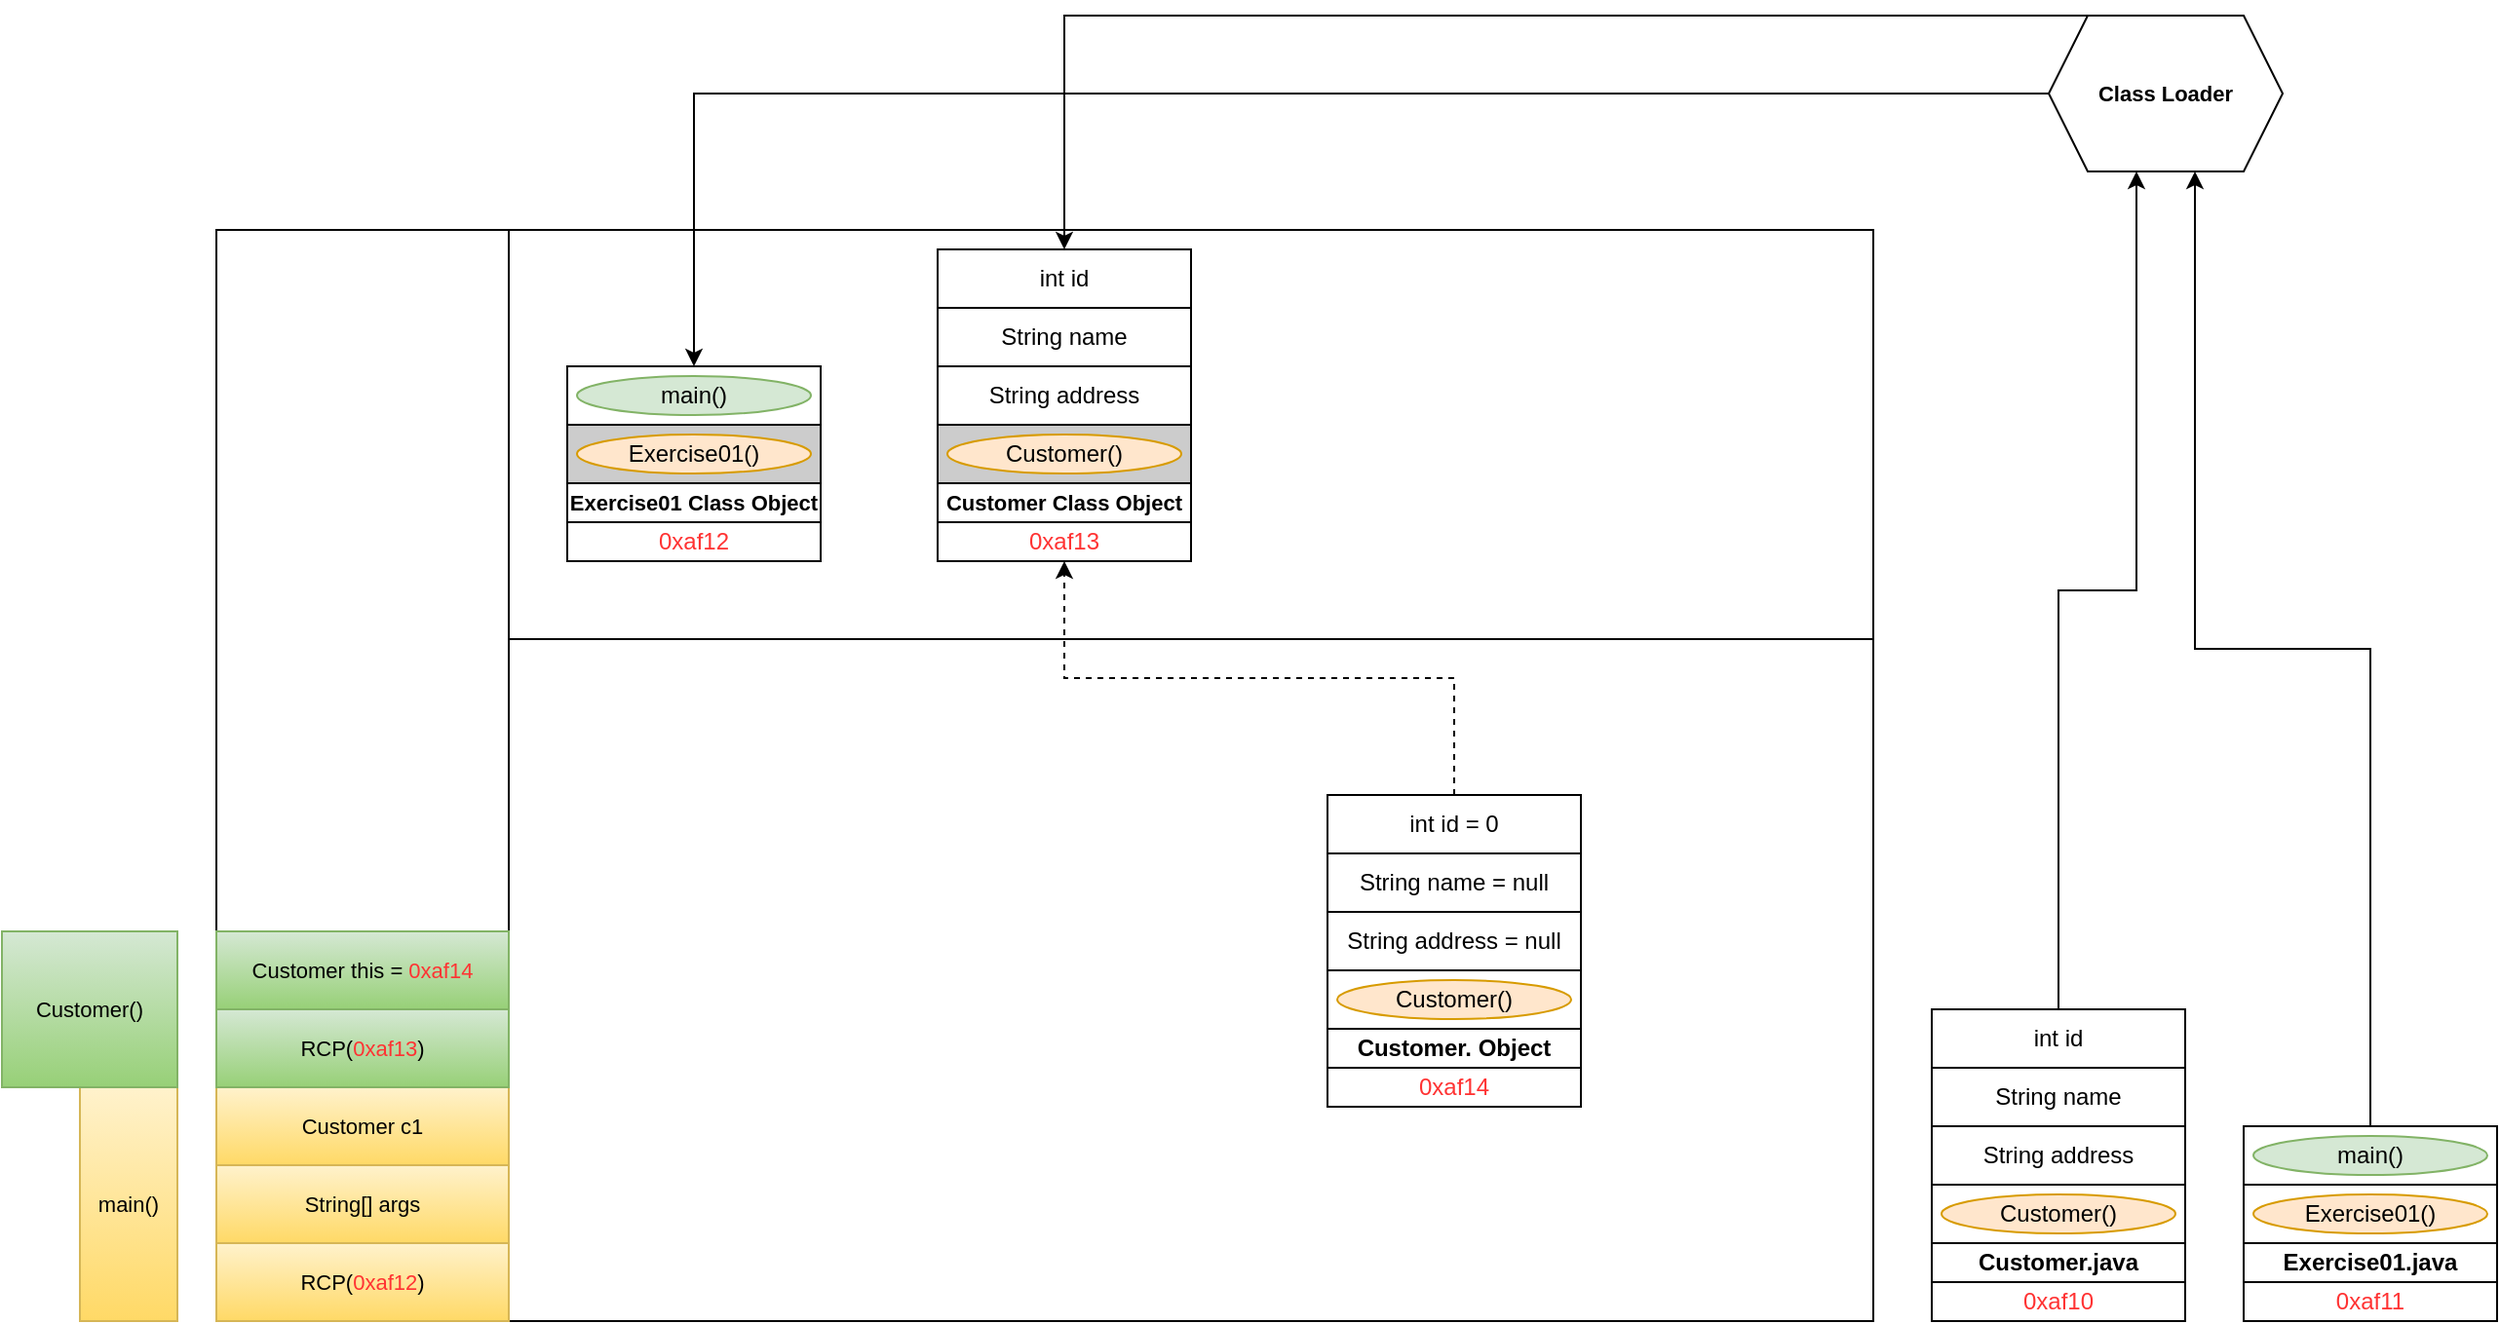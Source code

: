 <mxfile version="20.8.16" type="device" pages="2"><diagram name="Phase-01" id="j7x5jaWJExYuLUyxtz2t"><mxGraphModel dx="1434" dy="1876" grid="1" gridSize="10" guides="1" tooltips="1" connect="1" arrows="1" fold="1" page="1" pageScale="1" pageWidth="827" pageHeight="1169" math="0" shadow="0"><root><mxCell id="0"/><mxCell id="1" parent="0"/><mxCell id="yqaRSXAak4he6sduue83-60" style="edgeStyle=orthogonalEdgeStyle;rounded=0;orthogonalLoop=1;jettySize=auto;html=1;entryX=0.375;entryY=1;entryDx=0;entryDy=0;strokeColor=#000000;fontSize=11;fontColor=#FF3333;" edge="1" parent="1" source="yqaRSXAak4he6sduue83-1" target="yqaRSXAak4he6sduue83-58"><mxGeometry relative="1" as="geometry"/></mxCell><mxCell id="yqaRSXAak4he6sduue83-1" value="int id" style="rounded=0;whiteSpace=wrap;html=1;" vertex="1" parent="1"><mxGeometry x="1510" y="340" width="130" height="30" as="geometry"/></mxCell><mxCell id="yqaRSXAak4he6sduue83-2" value="String name" style="rounded=0;whiteSpace=wrap;html=1;" vertex="1" parent="1"><mxGeometry x="1510" y="370" width="130" height="30" as="geometry"/></mxCell><mxCell id="yqaRSXAak4he6sduue83-3" value="String address" style="rounded=0;whiteSpace=wrap;html=1;" vertex="1" parent="1"><mxGeometry x="1510" y="400" width="130" height="30" as="geometry"/></mxCell><mxCell id="yqaRSXAak4he6sduue83-4" value="" style="rounded=0;whiteSpace=wrap;html=1;" vertex="1" parent="1"><mxGeometry x="1510" y="430" width="130" height="30" as="geometry"/></mxCell><mxCell id="yqaRSXAak4he6sduue83-5" value="&lt;b&gt;Customer.java&lt;/b&gt;" style="rounded=0;whiteSpace=wrap;html=1;" vertex="1" parent="1"><mxGeometry x="1510" y="460" width="130" height="20" as="geometry"/></mxCell><mxCell id="yqaRSXAak4he6sduue83-6" value="&lt;font color=&quot;#ff3333&quot;&gt;0xaf10&lt;/font&gt;" style="rounded=0;whiteSpace=wrap;html=1;" vertex="1" parent="1"><mxGeometry x="1510" y="480" width="130" height="20" as="geometry"/></mxCell><mxCell id="yqaRSXAak4he6sduue83-7" value="&lt;font color=&quot;#000000&quot;&gt;Customer()&lt;/font&gt;" style="ellipse;whiteSpace=wrap;html=1;fillColor=#ffe6cc;strokeColor=#d79b00;" vertex="1" parent="1"><mxGeometry x="1515" y="435" width="120" height="20" as="geometry"/></mxCell><mxCell id="yqaRSXAak4he6sduue83-59" style="edgeStyle=orthogonalEdgeStyle;rounded=0;orthogonalLoop=1;jettySize=auto;html=1;entryX=0.625;entryY=1;entryDx=0;entryDy=0;strokeColor=#000000;fontSize=11;fontColor=#FF3333;" edge="1" parent="1" source="yqaRSXAak4he6sduue83-8" target="yqaRSXAak4he6sduue83-58"><mxGeometry relative="1" as="geometry"/></mxCell><mxCell id="yqaRSXAak4he6sduue83-8" value="" style="rounded=0;whiteSpace=wrap;html=1;fontColor=#000000;" vertex="1" parent="1"><mxGeometry x="1670" y="400" width="130" height="30" as="geometry"/></mxCell><mxCell id="yqaRSXAak4he6sduue83-9" value="" style="rounded=0;whiteSpace=wrap;html=1;fontColor=#000000;" vertex="1" parent="1"><mxGeometry x="1670" y="430" width="130" height="30" as="geometry"/></mxCell><mxCell id="yqaRSXAak4he6sduue83-10" value="&lt;b&gt;Exercise01.java&lt;/b&gt;" style="rounded=0;whiteSpace=wrap;html=1;fontColor=#000000;" vertex="1" parent="1"><mxGeometry x="1670" y="460" width="130" height="20" as="geometry"/></mxCell><mxCell id="yqaRSXAak4he6sduue83-11" value="&lt;font color=&quot;#ff3333&quot;&gt;0xaf11&lt;/font&gt;" style="rounded=0;whiteSpace=wrap;html=1;fontColor=#000000;" vertex="1" parent="1"><mxGeometry x="1670" y="480" width="130" height="20" as="geometry"/></mxCell><mxCell id="yqaRSXAak4he6sduue83-12" value="&lt;font color=&quot;#000000&quot;&gt;main()&lt;/font&gt;" style="ellipse;whiteSpace=wrap;html=1;fillColor=#d5e8d4;strokeColor=#82b366;" vertex="1" parent="1"><mxGeometry x="1675" y="405" width="120" height="20" as="geometry"/></mxCell><mxCell id="yqaRSXAak4he6sduue83-13" value="&lt;font color=&quot;#000000&quot;&gt;Exercise01()&lt;/font&gt;" style="ellipse;whiteSpace=wrap;html=1;fillColor=#ffe6cc;strokeColor=#d79b00;" vertex="1" parent="1"><mxGeometry x="1675" y="435" width="120" height="20" as="geometry"/></mxCell><mxCell id="yqaRSXAak4he6sduue83-14" value="" style="rounded=0;whiteSpace=wrap;html=1;fontColor=#FF3333;" vertex="1" parent="1"><mxGeometry x="630" y="-60" width="850" height="560" as="geometry"/></mxCell><mxCell id="yqaRSXAak4he6sduue83-16" value="" style="rounded=0;whiteSpace=wrap;html=1;fontColor=#FF3333;" vertex="1" parent="1"><mxGeometry x="630" y="-60" width="150" height="560" as="geometry"/></mxCell><mxCell id="yqaRSXAak4he6sduue83-17" value="" style="rounded=0;whiteSpace=wrap;html=1;fontColor=#FF3333;" vertex="1" parent="1"><mxGeometry x="780" y="-60" width="700" height="210" as="geometry"/></mxCell><mxCell id="yqaRSXAak4he6sduue83-30" value="" style="rounded=0;whiteSpace=wrap;html=1;fontColor=#000000;" vertex="1" parent="1"><mxGeometry x="810" y="10" width="130" height="30" as="geometry"/></mxCell><mxCell id="yqaRSXAak4he6sduue83-31" value="" style="rounded=0;whiteSpace=wrap;html=1;fontColor=#000000;fillColor=#CCCCCC;" vertex="1" parent="1"><mxGeometry x="810" y="40" width="130" height="30" as="geometry"/></mxCell><mxCell id="yqaRSXAak4he6sduue83-32" value="&lt;b&gt;&lt;font style=&quot;font-size: 11px;&quot;&gt;Exercise01 Class Object&lt;/font&gt;&lt;/b&gt;" style="rounded=0;whiteSpace=wrap;html=1;fontColor=#000000;" vertex="1" parent="1"><mxGeometry x="810" y="70" width="130" height="20" as="geometry"/></mxCell><mxCell id="yqaRSXAak4he6sduue83-33" value="&lt;font color=&quot;#ff3333&quot;&gt;0xaf12&lt;/font&gt;" style="rounded=0;whiteSpace=wrap;html=1;fontColor=#000000;" vertex="1" parent="1"><mxGeometry x="810" y="90" width="130" height="20" as="geometry"/></mxCell><mxCell id="yqaRSXAak4he6sduue83-34" value="&lt;font color=&quot;#000000&quot;&gt;main()&lt;/font&gt;" style="ellipse;whiteSpace=wrap;html=1;fillColor=#d5e8d4;strokeColor=#82b366;" vertex="1" parent="1"><mxGeometry x="815" y="15" width="120" height="20" as="geometry"/></mxCell><mxCell id="yqaRSXAak4he6sduue83-35" value="&lt;font color=&quot;#000000&quot;&gt;Exercise01()&lt;/font&gt;" style="ellipse;whiteSpace=wrap;html=1;fillColor=#ffe6cc;strokeColor=#d79b00;" vertex="1" parent="1"><mxGeometry x="815" y="45" width="120" height="20" as="geometry"/></mxCell><mxCell id="yqaRSXAak4he6sduue83-36" value="&lt;font color=&quot;#000000&quot;&gt;RCP(&lt;/font&gt;&lt;font color=&quot;#ff3333&quot;&gt;0xaf12&lt;/font&gt;&lt;font color=&quot;#000000&quot;&gt;)&lt;/font&gt;" style="rounded=0;whiteSpace=wrap;html=1;fontSize=11;fillColor=#fff2cc;gradientColor=#ffd966;strokeColor=#d6b656;" vertex="1" parent="1"><mxGeometry x="630" y="460" width="150" height="40" as="geometry"/></mxCell><mxCell id="yqaRSXAak4he6sduue83-37" value="&lt;font color=&quot;#000000&quot;&gt;String[] args&lt;/font&gt;" style="rounded=0;whiteSpace=wrap;html=1;fontSize=11;fillColor=#fff2cc;gradientColor=#ffd966;strokeColor=#d6b656;" vertex="1" parent="1"><mxGeometry x="630" y="420" width="150" height="40" as="geometry"/></mxCell><mxCell id="yqaRSXAak4he6sduue83-38" value="&lt;font color=&quot;#000000&quot;&gt;Customer c1&lt;/font&gt;" style="rounded=0;whiteSpace=wrap;html=1;fontSize=11;fillColor=#fff2cc;gradientColor=#ffd966;strokeColor=#d6b656;" vertex="1" parent="1"><mxGeometry x="630" y="380" width="150" height="40" as="geometry"/></mxCell><mxCell id="yqaRSXAak4he6sduue83-39" value="int id" style="rounded=0;whiteSpace=wrap;html=1;" vertex="1" parent="1"><mxGeometry x="1000" y="-50" width="130" height="30" as="geometry"/></mxCell><mxCell id="yqaRSXAak4he6sduue83-40" value="String name" style="rounded=0;whiteSpace=wrap;html=1;" vertex="1" parent="1"><mxGeometry x="1000" y="-20" width="130" height="30" as="geometry"/></mxCell><mxCell id="yqaRSXAak4he6sduue83-41" value="String address" style="rounded=0;whiteSpace=wrap;html=1;" vertex="1" parent="1"><mxGeometry x="1000" y="10" width="130" height="30" as="geometry"/></mxCell><mxCell id="yqaRSXAak4he6sduue83-42" value="" style="rounded=0;whiteSpace=wrap;html=1;fillColor=#CCCCCC;" vertex="1" parent="1"><mxGeometry x="1000" y="40" width="130" height="30" as="geometry"/></mxCell><mxCell id="yqaRSXAak4he6sduue83-43" value="&lt;b&gt;&lt;font style=&quot;font-size: 11px;&quot;&gt;Customer Class Object&lt;/font&gt;&lt;/b&gt;" style="rounded=0;whiteSpace=wrap;html=1;" vertex="1" parent="1"><mxGeometry x="1000" y="70" width="130" height="20" as="geometry"/></mxCell><mxCell id="yqaRSXAak4he6sduue83-44" value="&lt;font color=&quot;#ff3333&quot;&gt;0xaf13&lt;/font&gt;" style="rounded=0;whiteSpace=wrap;html=1;" vertex="1" parent="1"><mxGeometry x="1000" y="90" width="130" height="20" as="geometry"/></mxCell><mxCell id="yqaRSXAak4he6sduue83-45" value="&lt;font color=&quot;#000000&quot;&gt;Customer()&lt;/font&gt;" style="ellipse;whiteSpace=wrap;html=1;fillColor=#ffe6cc;strokeColor=#d79b00;" vertex="1" parent="1"><mxGeometry x="1005" y="45" width="120" height="20" as="geometry"/></mxCell><mxCell id="yqaRSXAak4he6sduue83-53" style="edgeStyle=orthogonalEdgeStyle;rounded=0;orthogonalLoop=1;jettySize=auto;html=1;fontSize=11;fontColor=#FF3333;entryX=0.5;entryY=1;entryDx=0;entryDy=0;exitX=0.5;exitY=0;exitDx=0;exitDy=0;strokeColor=#000000;dashed=1;" edge="1" parent="1" source="yqaRSXAak4he6sduue83-46" target="yqaRSXAak4he6sduue83-44"><mxGeometry relative="1" as="geometry"/></mxCell><mxCell id="yqaRSXAak4he6sduue83-46" value="int id = 0" style="rounded=0;whiteSpace=wrap;html=1;" vertex="1" parent="1"><mxGeometry x="1200" y="230" width="130" height="30" as="geometry"/></mxCell><mxCell id="yqaRSXAak4he6sduue83-47" value="String name = null" style="rounded=0;whiteSpace=wrap;html=1;" vertex="1" parent="1"><mxGeometry x="1200" y="260" width="130" height="30" as="geometry"/></mxCell><mxCell id="yqaRSXAak4he6sduue83-48" value="String address = null" style="rounded=0;whiteSpace=wrap;html=1;" vertex="1" parent="1"><mxGeometry x="1200" y="290" width="130" height="30" as="geometry"/></mxCell><mxCell id="yqaRSXAak4he6sduue83-49" value="" style="rounded=0;whiteSpace=wrap;html=1;" vertex="1" parent="1"><mxGeometry x="1200" y="320" width="130" height="30" as="geometry"/></mxCell><mxCell id="yqaRSXAak4he6sduue83-50" value="&lt;b&gt;Customer. Object&lt;/b&gt;" style="rounded=0;whiteSpace=wrap;html=1;" vertex="1" parent="1"><mxGeometry x="1200" y="350" width="130" height="20" as="geometry"/></mxCell><mxCell id="yqaRSXAak4he6sduue83-51" value="&lt;font color=&quot;#ff3333&quot;&gt;0xaf14&lt;/font&gt;" style="rounded=0;whiteSpace=wrap;html=1;" vertex="1" parent="1"><mxGeometry x="1200" y="370" width="130" height="20" as="geometry"/></mxCell><mxCell id="yqaRSXAak4he6sduue83-52" value="&lt;font color=&quot;#000000&quot;&gt;Customer()&lt;/font&gt;" style="ellipse;whiteSpace=wrap;html=1;fillColor=#ffe6cc;strokeColor=#d79b00;" vertex="1" parent="1"><mxGeometry x="1205" y="325" width="120" height="20" as="geometry"/></mxCell><mxCell id="yqaRSXAak4he6sduue83-54" value="main()" style="rounded=0;whiteSpace=wrap;html=1;fontSize=11;fillColor=#fff2cc;gradientColor=#ffd966;strokeColor=#d6b656;" vertex="1" parent="1"><mxGeometry x="560" y="380" width="50" height="120" as="geometry"/></mxCell><mxCell id="yqaRSXAak4he6sduue83-55" value="&lt;font color=&quot;#000000&quot;&gt;RCP(&lt;/font&gt;&lt;font color=&quot;#ff3333&quot;&gt;0xaf13&lt;/font&gt;&lt;font color=&quot;#000000&quot;&gt;)&lt;/font&gt;" style="rounded=0;whiteSpace=wrap;html=1;fontSize=11;fillColor=#d5e8d4;gradientColor=#97d077;strokeColor=#82b366;" vertex="1" parent="1"><mxGeometry x="630" y="340" width="150" height="40" as="geometry"/></mxCell><mxCell id="yqaRSXAak4he6sduue83-56" value="&lt;font color=&quot;#000000&quot;&gt;Customer this = &lt;/font&gt;&lt;font color=&quot;#ff3333&quot;&gt;0xaf14&lt;/font&gt;" style="rounded=0;whiteSpace=wrap;html=1;fontSize=11;fillColor=#d5e8d4;gradientColor=#97d077;strokeColor=#82b366;" vertex="1" parent="1"><mxGeometry x="630" y="300" width="150" height="40" as="geometry"/></mxCell><mxCell id="yqaRSXAak4he6sduue83-57" value="Customer()" style="rounded=0;whiteSpace=wrap;html=1;fontSize=11;fillColor=#d5e8d4;gradientColor=#97d077;strokeColor=#82b366;" vertex="1" parent="1"><mxGeometry x="520" y="300" width="90" height="80" as="geometry"/></mxCell><mxCell id="yqaRSXAak4he6sduue83-61" style="edgeStyle=orthogonalEdgeStyle;rounded=0;orthogonalLoop=1;jettySize=auto;html=1;entryX=0.5;entryY=0;entryDx=0;entryDy=0;strokeColor=#000000;fontSize=11;fontColor=#FF3333;" edge="1" parent="1" source="yqaRSXAak4he6sduue83-58" target="yqaRSXAak4he6sduue83-30"><mxGeometry relative="1" as="geometry"/></mxCell><mxCell id="yqaRSXAak4he6sduue83-62" style="edgeStyle=orthogonalEdgeStyle;rounded=0;orthogonalLoop=1;jettySize=auto;html=1;strokeColor=#000000;fontSize=11;fontColor=#FF3333;" edge="1" parent="1" source="yqaRSXAak4he6sduue83-58" target="yqaRSXAak4he6sduue83-39"><mxGeometry relative="1" as="geometry"><Array as="points"><mxPoint x="1065" y="-170"/></Array></mxGeometry></mxCell><mxCell id="yqaRSXAak4he6sduue83-58" value="&lt;b&gt;Class Loader&lt;/b&gt;" style="shape=hexagon;perimeter=hexagonPerimeter2;whiteSpace=wrap;html=1;fixedSize=1;fontSize=11;" vertex="1" parent="1"><mxGeometry x="1570" y="-170" width="120" height="80" as="geometry"/></mxCell></root></mxGraphModel></diagram><diagram name="Phase-02" id="ocD3viJZNi22cHgJfbzZ"><mxGraphModel dx="1434" dy="1876" grid="1" gridSize="10" guides="1" tooltips="1" connect="1" arrows="1" fold="1" page="1" pageScale="1" pageWidth="827" pageHeight="1169" math="0" shadow="0"><root><mxCell id="cneeH61M8kX0S825pDxl-0"/><mxCell id="cneeH61M8kX0S825pDxl-1" parent="cneeH61M8kX0S825pDxl-0"/><mxCell id="cneeH61M8kX0S825pDxl-2" style="edgeStyle=orthogonalEdgeStyle;rounded=0;orthogonalLoop=1;jettySize=auto;html=1;entryX=0.375;entryY=1;entryDx=0;entryDy=0;strokeColor=#000000;fontSize=11;fontColor=#FF3333;" edge="1" parent="cneeH61M8kX0S825pDxl-1" source="cneeH61M8kX0S825pDxl-3" target="cneeH61M8kX0S825pDxl-50"><mxGeometry relative="1" as="geometry"/></mxCell><mxCell id="cneeH61M8kX0S825pDxl-3" value="int id" style="rounded=0;whiteSpace=wrap;html=1;" vertex="1" parent="cneeH61M8kX0S825pDxl-1"><mxGeometry x="1510" y="340" width="130" height="30" as="geometry"/></mxCell><mxCell id="cneeH61M8kX0S825pDxl-4" value="String name" style="rounded=0;whiteSpace=wrap;html=1;" vertex="1" parent="cneeH61M8kX0S825pDxl-1"><mxGeometry x="1510" y="370" width="130" height="30" as="geometry"/></mxCell><mxCell id="cneeH61M8kX0S825pDxl-5" value="String address" style="rounded=0;whiteSpace=wrap;html=1;" vertex="1" parent="cneeH61M8kX0S825pDxl-1"><mxGeometry x="1510" y="400" width="130" height="30" as="geometry"/></mxCell><mxCell id="cneeH61M8kX0S825pDxl-6" value="" style="rounded=0;whiteSpace=wrap;html=1;" vertex="1" parent="cneeH61M8kX0S825pDxl-1"><mxGeometry x="1510" y="430" width="130" height="30" as="geometry"/></mxCell><mxCell id="cneeH61M8kX0S825pDxl-7" value="&lt;b&gt;Customer.java&lt;/b&gt;" style="rounded=0;whiteSpace=wrap;html=1;" vertex="1" parent="cneeH61M8kX0S825pDxl-1"><mxGeometry x="1510" y="460" width="130" height="20" as="geometry"/></mxCell><mxCell id="cneeH61M8kX0S825pDxl-8" value="&lt;font color=&quot;#ff3333&quot;&gt;0xaf10&lt;/font&gt;" style="rounded=0;whiteSpace=wrap;html=1;" vertex="1" parent="cneeH61M8kX0S825pDxl-1"><mxGeometry x="1510" y="480" width="130" height="20" as="geometry"/></mxCell><mxCell id="cneeH61M8kX0S825pDxl-9" value="&lt;font color=&quot;#000000&quot;&gt;Customer()&lt;/font&gt;" style="ellipse;whiteSpace=wrap;html=1;fillColor=#ffe6cc;strokeColor=#d79b00;" vertex="1" parent="cneeH61M8kX0S825pDxl-1"><mxGeometry x="1515" y="435" width="120" height="20" as="geometry"/></mxCell><mxCell id="cneeH61M8kX0S825pDxl-10" style="edgeStyle=orthogonalEdgeStyle;rounded=0;orthogonalLoop=1;jettySize=auto;html=1;entryX=0.625;entryY=1;entryDx=0;entryDy=0;strokeColor=#000000;fontSize=11;fontColor=#FF3333;" edge="1" parent="cneeH61M8kX0S825pDxl-1" source="cneeH61M8kX0S825pDxl-11" target="cneeH61M8kX0S825pDxl-50"><mxGeometry relative="1" as="geometry"/></mxCell><mxCell id="cneeH61M8kX0S825pDxl-11" value="" style="rounded=0;whiteSpace=wrap;html=1;fontColor=#000000;" vertex="1" parent="cneeH61M8kX0S825pDxl-1"><mxGeometry x="1670" y="400" width="130" height="30" as="geometry"/></mxCell><mxCell id="cneeH61M8kX0S825pDxl-12" value="" style="rounded=0;whiteSpace=wrap;html=1;fontColor=#000000;" vertex="1" parent="cneeH61M8kX0S825pDxl-1"><mxGeometry x="1670" y="430" width="130" height="30" as="geometry"/></mxCell><mxCell id="cneeH61M8kX0S825pDxl-13" value="&lt;b&gt;Exercise01.java&lt;/b&gt;" style="rounded=0;whiteSpace=wrap;html=1;fontColor=#000000;" vertex="1" parent="cneeH61M8kX0S825pDxl-1"><mxGeometry x="1670" y="460" width="130" height="20" as="geometry"/></mxCell><mxCell id="cneeH61M8kX0S825pDxl-14" value="&lt;font color=&quot;#ff3333&quot;&gt;0xaf11&lt;/font&gt;" style="rounded=0;whiteSpace=wrap;html=1;fontColor=#000000;" vertex="1" parent="cneeH61M8kX0S825pDxl-1"><mxGeometry x="1670" y="480" width="130" height="20" as="geometry"/></mxCell><mxCell id="cneeH61M8kX0S825pDxl-15" value="&lt;font color=&quot;#000000&quot;&gt;main()&lt;/font&gt;" style="ellipse;whiteSpace=wrap;html=1;fillColor=#d5e8d4;strokeColor=#82b366;" vertex="1" parent="cneeH61M8kX0S825pDxl-1"><mxGeometry x="1675" y="405" width="120" height="20" as="geometry"/></mxCell><mxCell id="cneeH61M8kX0S825pDxl-16" value="&lt;font color=&quot;#000000&quot;&gt;Exercise01()&lt;/font&gt;" style="ellipse;whiteSpace=wrap;html=1;fillColor=#ffe6cc;strokeColor=#d79b00;" vertex="1" parent="cneeH61M8kX0S825pDxl-1"><mxGeometry x="1675" y="435" width="120" height="20" as="geometry"/></mxCell><mxCell id="cneeH61M8kX0S825pDxl-17" value="" style="rounded=0;whiteSpace=wrap;html=1;fontColor=#FF3333;" vertex="1" parent="cneeH61M8kX0S825pDxl-1"><mxGeometry x="630" y="-60" width="850" height="560" as="geometry"/></mxCell><mxCell id="cneeH61M8kX0S825pDxl-18" value="" style="rounded=0;whiteSpace=wrap;html=1;fontColor=#FF3333;" vertex="1" parent="cneeH61M8kX0S825pDxl-1"><mxGeometry x="630" y="-60" width="150" height="560" as="geometry"/></mxCell><mxCell id="cneeH61M8kX0S825pDxl-19" value="" style="rounded=0;whiteSpace=wrap;html=1;fontColor=#FF3333;" vertex="1" parent="cneeH61M8kX0S825pDxl-1"><mxGeometry x="780" y="-60" width="700" height="210" as="geometry"/></mxCell><mxCell id="cneeH61M8kX0S825pDxl-20" value="" style="rounded=0;whiteSpace=wrap;html=1;fontColor=#000000;" vertex="1" parent="cneeH61M8kX0S825pDxl-1"><mxGeometry x="810" y="10" width="130" height="30" as="geometry"/></mxCell><mxCell id="cneeH61M8kX0S825pDxl-21" value="" style="rounded=0;whiteSpace=wrap;html=1;fontColor=#000000;fillColor=#CCCCCC;" vertex="1" parent="cneeH61M8kX0S825pDxl-1"><mxGeometry x="810" y="40" width="130" height="30" as="geometry"/></mxCell><mxCell id="cneeH61M8kX0S825pDxl-22" value="&lt;b&gt;&lt;font style=&quot;font-size: 11px;&quot;&gt;Exercise01 Class Object&lt;/font&gt;&lt;/b&gt;" style="rounded=0;whiteSpace=wrap;html=1;fontColor=#000000;" vertex="1" parent="cneeH61M8kX0S825pDxl-1"><mxGeometry x="810" y="70" width="130" height="20" as="geometry"/></mxCell><mxCell id="cneeH61M8kX0S825pDxl-23" value="&lt;font color=&quot;#ff3333&quot;&gt;0xaf12&lt;/font&gt;" style="rounded=0;whiteSpace=wrap;html=1;fontColor=#000000;" vertex="1" parent="cneeH61M8kX0S825pDxl-1"><mxGeometry x="810" y="90" width="130" height="20" as="geometry"/></mxCell><mxCell id="cneeH61M8kX0S825pDxl-24" value="&lt;font color=&quot;#000000&quot;&gt;main()&lt;/font&gt;" style="ellipse;whiteSpace=wrap;html=1;fillColor=#d5e8d4;strokeColor=#82b366;" vertex="1" parent="cneeH61M8kX0S825pDxl-1"><mxGeometry x="815" y="15" width="120" height="20" as="geometry"/></mxCell><mxCell id="cneeH61M8kX0S825pDxl-25" value="&lt;font color=&quot;#000000&quot;&gt;Exercise01()&lt;/font&gt;" style="ellipse;whiteSpace=wrap;html=1;fillColor=#ffe6cc;strokeColor=#d79b00;" vertex="1" parent="cneeH61M8kX0S825pDxl-1"><mxGeometry x="815" y="45" width="120" height="20" as="geometry"/></mxCell><mxCell id="cneeH61M8kX0S825pDxl-26" value="&lt;font color=&quot;#000000&quot;&gt;RCP(&lt;/font&gt;0xaf12&lt;font color=&quot;#000000&quot;&gt;)&lt;/font&gt;" style="rounded=0;whiteSpace=wrap;html=1;fontSize=11;fillColor=#fff2cc;gradientColor=#ffd966;strokeColor=#d6b656;" vertex="1" parent="cneeH61M8kX0S825pDxl-1"><mxGeometry x="630" y="460" width="150" height="40" as="geometry"/></mxCell><mxCell id="cneeH61M8kX0S825pDxl-27" value="&lt;font color=&quot;#000000&quot;&gt;String[] args&lt;/font&gt;" style="rounded=0;whiteSpace=wrap;html=1;fontSize=11;fillColor=#fff2cc;gradientColor=#ffd966;strokeColor=#d6b656;" vertex="1" parent="cneeH61M8kX0S825pDxl-1"><mxGeometry x="630" y="420" width="150" height="40" as="geometry"/></mxCell><mxCell id="RY31fwmoAoqr3Ar26uQy-3" style="edgeStyle=orthogonalEdgeStyle;rounded=0;orthogonalLoop=1;jettySize=auto;html=1;strokeColor=#000000;fontSize=11;fontColor=#FF3333;entryX=0.5;entryY=1;entryDx=0;entryDy=0;" edge="1" parent="cneeH61M8kX0S825pDxl-1" source="cneeH61M8kX0S825pDxl-28" target="cneeH61M8kX0S825pDxl-42"><mxGeometry relative="1" as="geometry"><Array as="points"><mxPoint x="1265" y="410"/></Array></mxGeometry></mxCell><mxCell id="cneeH61M8kX0S825pDxl-28" value="&lt;font color=&quot;#000000&quot;&gt;Customer c1 = &lt;/font&gt;&lt;font color=&quot;#ff3333&quot;&gt;0xaf14&lt;/font&gt;" style="rounded=0;whiteSpace=wrap;html=1;fontSize=11;fillColor=#fff2cc;gradientColor=#ffd966;strokeColor=#d6b656;" vertex="1" parent="cneeH61M8kX0S825pDxl-1"><mxGeometry x="630" y="380" width="150" height="40" as="geometry"/></mxCell><mxCell id="cneeH61M8kX0S825pDxl-29" value="int id" style="rounded=0;whiteSpace=wrap;html=1;" vertex="1" parent="cneeH61M8kX0S825pDxl-1"><mxGeometry x="1000" y="-50" width="130" height="30" as="geometry"/></mxCell><mxCell id="cneeH61M8kX0S825pDxl-30" value="String name" style="rounded=0;whiteSpace=wrap;html=1;" vertex="1" parent="cneeH61M8kX0S825pDxl-1"><mxGeometry x="1000" y="-20" width="130" height="30" as="geometry"/></mxCell><mxCell id="cneeH61M8kX0S825pDxl-31" value="String address" style="rounded=0;whiteSpace=wrap;html=1;" vertex="1" parent="cneeH61M8kX0S825pDxl-1"><mxGeometry x="1000" y="10" width="130" height="30" as="geometry"/></mxCell><mxCell id="cneeH61M8kX0S825pDxl-32" value="" style="rounded=0;whiteSpace=wrap;html=1;fillColor=#CCCCCC;" vertex="1" parent="cneeH61M8kX0S825pDxl-1"><mxGeometry x="1000" y="40" width="130" height="30" as="geometry"/></mxCell><mxCell id="cneeH61M8kX0S825pDxl-33" value="&lt;b&gt;&lt;font style=&quot;font-size: 11px;&quot;&gt;Customer Class Object&lt;/font&gt;&lt;/b&gt;" style="rounded=0;whiteSpace=wrap;html=1;" vertex="1" parent="cneeH61M8kX0S825pDxl-1"><mxGeometry x="1000" y="70" width="130" height="20" as="geometry"/></mxCell><mxCell id="cneeH61M8kX0S825pDxl-34" value="&lt;font color=&quot;#ff3333&quot;&gt;0xaf13&lt;/font&gt;" style="rounded=0;whiteSpace=wrap;html=1;" vertex="1" parent="cneeH61M8kX0S825pDxl-1"><mxGeometry x="1000" y="90" width="130" height="20" as="geometry"/></mxCell><mxCell id="cneeH61M8kX0S825pDxl-35" value="&lt;font color=&quot;#000000&quot;&gt;Customer()&lt;/font&gt;" style="ellipse;whiteSpace=wrap;html=1;fillColor=#ffe6cc;strokeColor=#d79b00;" vertex="1" parent="cneeH61M8kX0S825pDxl-1"><mxGeometry x="1005" y="45" width="120" height="20" as="geometry"/></mxCell><mxCell id="cneeH61M8kX0S825pDxl-36" style="edgeStyle=orthogonalEdgeStyle;rounded=0;orthogonalLoop=1;jettySize=auto;html=1;fontSize=11;fontColor=#FF3333;entryX=0.5;entryY=1;entryDx=0;entryDy=0;exitX=0.5;exitY=0;exitDx=0;exitDy=0;strokeColor=#000000;dashed=1;" edge="1" parent="cneeH61M8kX0S825pDxl-1" source="cneeH61M8kX0S825pDxl-37" target="cneeH61M8kX0S825pDxl-34"><mxGeometry relative="1" as="geometry"/></mxCell><mxCell id="cneeH61M8kX0S825pDxl-37" value="int id = 1" style="rounded=0;whiteSpace=wrap;html=1;" vertex="1" parent="cneeH61M8kX0S825pDxl-1"><mxGeometry x="1200" y="230" width="130" height="30" as="geometry"/></mxCell><mxCell id="cneeH61M8kX0S825pDxl-38" value="String name = &quot;Kasun&quot;" style="rounded=0;whiteSpace=wrap;html=1;" vertex="1" parent="cneeH61M8kX0S825pDxl-1"><mxGeometry x="1200" y="260" width="130" height="30" as="geometry"/></mxCell><mxCell id="cneeH61M8kX0S825pDxl-39" value="String address = &quot;Galle&quot;" style="rounded=0;whiteSpace=wrap;html=1;" vertex="1" parent="cneeH61M8kX0S825pDxl-1"><mxGeometry x="1200" y="290" width="130" height="30" as="geometry"/></mxCell><mxCell id="cneeH61M8kX0S825pDxl-40" value="" style="rounded=0;whiteSpace=wrap;html=1;" vertex="1" parent="cneeH61M8kX0S825pDxl-1"><mxGeometry x="1200" y="320" width="130" height="30" as="geometry"/></mxCell><mxCell id="cneeH61M8kX0S825pDxl-41" value="&lt;b&gt;Customer. Object&lt;/b&gt;" style="rounded=0;whiteSpace=wrap;html=1;" vertex="1" parent="cneeH61M8kX0S825pDxl-1"><mxGeometry x="1200" y="350" width="130" height="20" as="geometry"/></mxCell><mxCell id="cneeH61M8kX0S825pDxl-42" value="&lt;font color=&quot;#ff3333&quot;&gt;0xaf14&lt;/font&gt;" style="rounded=0;whiteSpace=wrap;html=1;" vertex="1" parent="cneeH61M8kX0S825pDxl-1"><mxGeometry x="1200" y="370" width="130" height="20" as="geometry"/></mxCell><mxCell id="cneeH61M8kX0S825pDxl-43" value="&lt;font color=&quot;#000000&quot;&gt;Customer()&lt;/font&gt;" style="ellipse;whiteSpace=wrap;html=1;fillColor=#ffe6cc;strokeColor=#d79b00;" vertex="1" parent="cneeH61M8kX0S825pDxl-1"><mxGeometry x="1205" y="325" width="120" height="20" as="geometry"/></mxCell><mxCell id="cneeH61M8kX0S825pDxl-44" value="main()" style="rounded=0;whiteSpace=wrap;html=1;fontSize=11;fillColor=#fff2cc;gradientColor=#ffd966;strokeColor=#d6b656;" vertex="1" parent="cneeH61M8kX0S825pDxl-1"><mxGeometry x="560" y="340" width="50" height="160" as="geometry"/></mxCell><mxCell id="cneeH61M8kX0S825pDxl-48" style="edgeStyle=orthogonalEdgeStyle;rounded=0;orthogonalLoop=1;jettySize=auto;html=1;entryX=0.5;entryY=0;entryDx=0;entryDy=0;strokeColor=#000000;fontSize=11;fontColor=#FF3333;" edge="1" parent="cneeH61M8kX0S825pDxl-1" source="cneeH61M8kX0S825pDxl-50" target="cneeH61M8kX0S825pDxl-20"><mxGeometry relative="1" as="geometry"/></mxCell><mxCell id="cneeH61M8kX0S825pDxl-49" style="edgeStyle=orthogonalEdgeStyle;rounded=0;orthogonalLoop=1;jettySize=auto;html=1;strokeColor=#000000;fontSize=11;fontColor=#FF3333;" edge="1" parent="cneeH61M8kX0S825pDxl-1" source="cneeH61M8kX0S825pDxl-50" target="cneeH61M8kX0S825pDxl-29"><mxGeometry relative="1" as="geometry"><Array as="points"><mxPoint x="1065" y="-170"/></Array></mxGeometry></mxCell><mxCell id="cneeH61M8kX0S825pDxl-50" value="&lt;b&gt;Class Loader&lt;/b&gt;" style="shape=hexagon;perimeter=hexagonPerimeter2;whiteSpace=wrap;html=1;fixedSize=1;fontSize=11;" vertex="1" parent="cneeH61M8kX0S825pDxl-1"><mxGeometry x="1570" y="-170" width="120" height="80" as="geometry"/></mxCell><mxCell id="RY31fwmoAoqr3Ar26uQy-5" style="edgeStyle=orthogonalEdgeStyle;rounded=0;orthogonalLoop=1;jettySize=auto;html=1;strokeColor=#000000;fontSize=11;fontColor=#FF3333;entryX=0;entryY=0.5;entryDx=0;entryDy=0;" edge="1" parent="cneeH61M8kX0S825pDxl-1" source="RY31fwmoAoqr3Ar26uQy-4" target="cneeH61M8kX0S825pDxl-42"><mxGeometry relative="1" as="geometry"/></mxCell><mxCell id="RY31fwmoAoqr3Ar26uQy-4" value="&lt;font color=&quot;#000000&quot;&gt;Customer c2 = &lt;/font&gt;&lt;font color=&quot;#ff3333&quot;&gt;0xaf14&lt;/font&gt;" style="rounded=0;whiteSpace=wrap;html=1;fontSize=11;fillColor=#fff2cc;gradientColor=#ffd966;strokeColor=#d6b656;" vertex="1" parent="cneeH61M8kX0S825pDxl-1"><mxGeometry x="630" y="340" width="150" height="40" as="geometry"/></mxCell></root></mxGraphModel></diagram></mxfile>